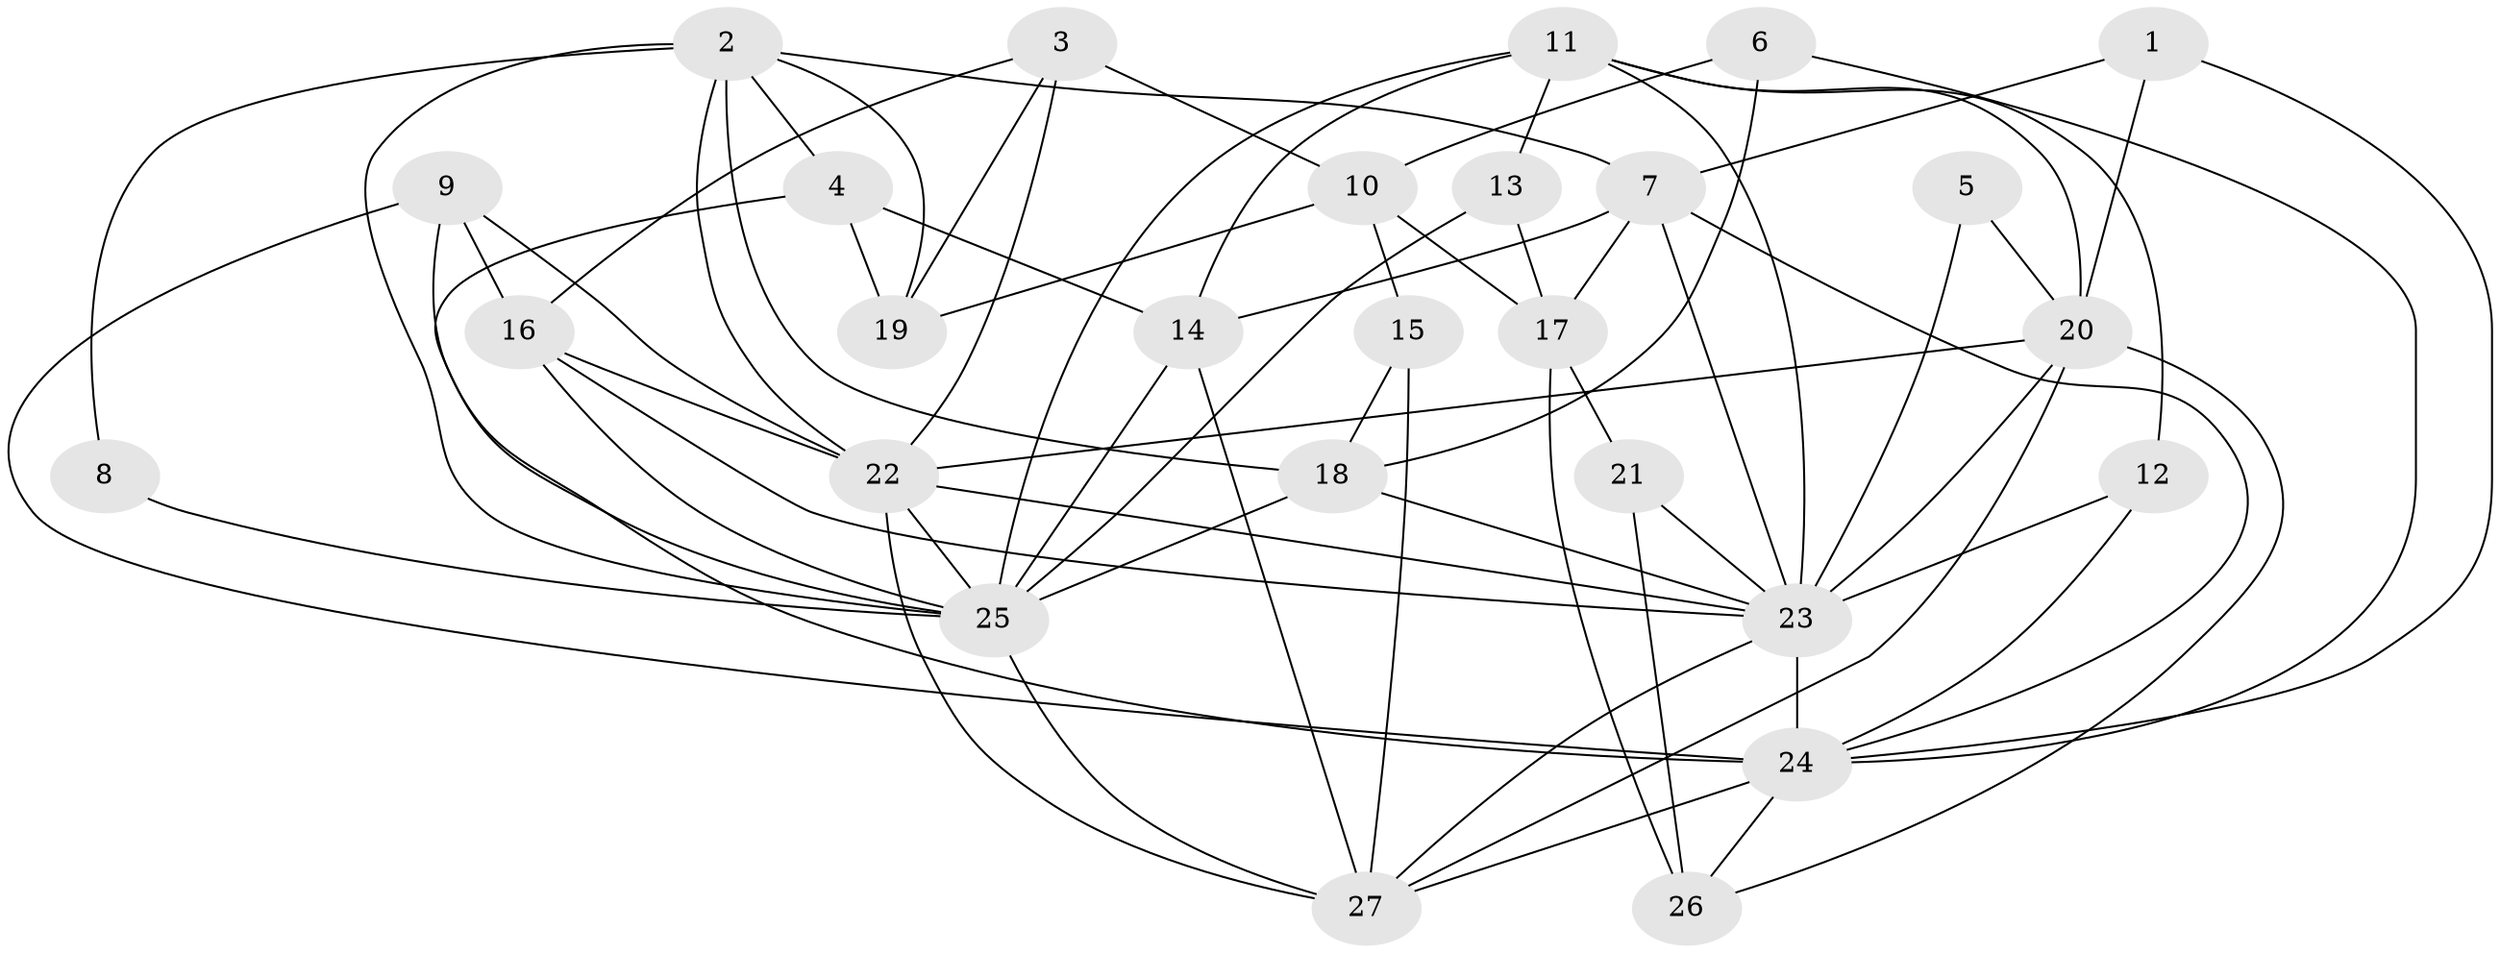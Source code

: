 // original degree distribution, {5: 0.2830188679245283, 4: 0.2830188679245283, 3: 0.2641509433962264, 2: 0.09433962264150944, 6: 0.05660377358490566, 7: 0.018867924528301886}
// Generated by graph-tools (version 1.1) at 2025/26/03/09/25 03:26:14]
// undirected, 27 vertices, 69 edges
graph export_dot {
graph [start="1"]
  node [color=gray90,style=filled];
  1;
  2;
  3;
  4;
  5;
  6;
  7;
  8;
  9;
  10;
  11;
  12;
  13;
  14;
  15;
  16;
  17;
  18;
  19;
  20;
  21;
  22;
  23;
  24;
  25;
  26;
  27;
  1 -- 7 [weight=1.0];
  1 -- 20 [weight=1.0];
  1 -- 24 [weight=1.0];
  2 -- 4 [weight=2.0];
  2 -- 7 [weight=2.0];
  2 -- 8 [weight=1.0];
  2 -- 18 [weight=2.0];
  2 -- 19 [weight=1.0];
  2 -- 22 [weight=1.0];
  2 -- 25 [weight=2.0];
  3 -- 10 [weight=1.0];
  3 -- 16 [weight=1.0];
  3 -- 19 [weight=1.0];
  3 -- 22 [weight=1.0];
  4 -- 14 [weight=1.0];
  4 -- 19 [weight=1.0];
  4 -- 24 [weight=1.0];
  5 -- 20 [weight=1.0];
  5 -- 23 [weight=1.0];
  6 -- 10 [weight=1.0];
  6 -- 18 [weight=1.0];
  6 -- 24 [weight=1.0];
  7 -- 14 [weight=1.0];
  7 -- 17 [weight=1.0];
  7 -- 23 [weight=2.0];
  7 -- 24 [weight=1.0];
  8 -- 25 [weight=1.0];
  9 -- 16 [weight=1.0];
  9 -- 22 [weight=1.0];
  9 -- 24 [weight=1.0];
  9 -- 25 [weight=1.0];
  10 -- 15 [weight=1.0];
  10 -- 17 [weight=1.0];
  10 -- 19 [weight=2.0];
  11 -- 12 [weight=1.0];
  11 -- 13 [weight=1.0];
  11 -- 14 [weight=1.0];
  11 -- 20 [weight=1.0];
  11 -- 23 [weight=1.0];
  11 -- 25 [weight=1.0];
  12 -- 23 [weight=1.0];
  12 -- 24 [weight=1.0];
  13 -- 17 [weight=1.0];
  13 -- 25 [weight=1.0];
  14 -- 25 [weight=1.0];
  14 -- 27 [weight=1.0];
  15 -- 18 [weight=1.0];
  15 -- 27 [weight=1.0];
  16 -- 22 [weight=1.0];
  16 -- 23 [weight=1.0];
  16 -- 25 [weight=1.0];
  17 -- 21 [weight=2.0];
  17 -- 26 [weight=2.0];
  18 -- 23 [weight=1.0];
  18 -- 25 [weight=1.0];
  20 -- 22 [weight=1.0];
  20 -- 23 [weight=2.0];
  20 -- 26 [weight=1.0];
  20 -- 27 [weight=1.0];
  21 -- 23 [weight=1.0];
  21 -- 26 [weight=1.0];
  22 -- 23 [weight=1.0];
  22 -- 25 [weight=1.0];
  22 -- 27 [weight=1.0];
  23 -- 24 [weight=1.0];
  23 -- 27 [weight=1.0];
  24 -- 26 [weight=1.0];
  24 -- 27 [weight=1.0];
  25 -- 27 [weight=1.0];
}
